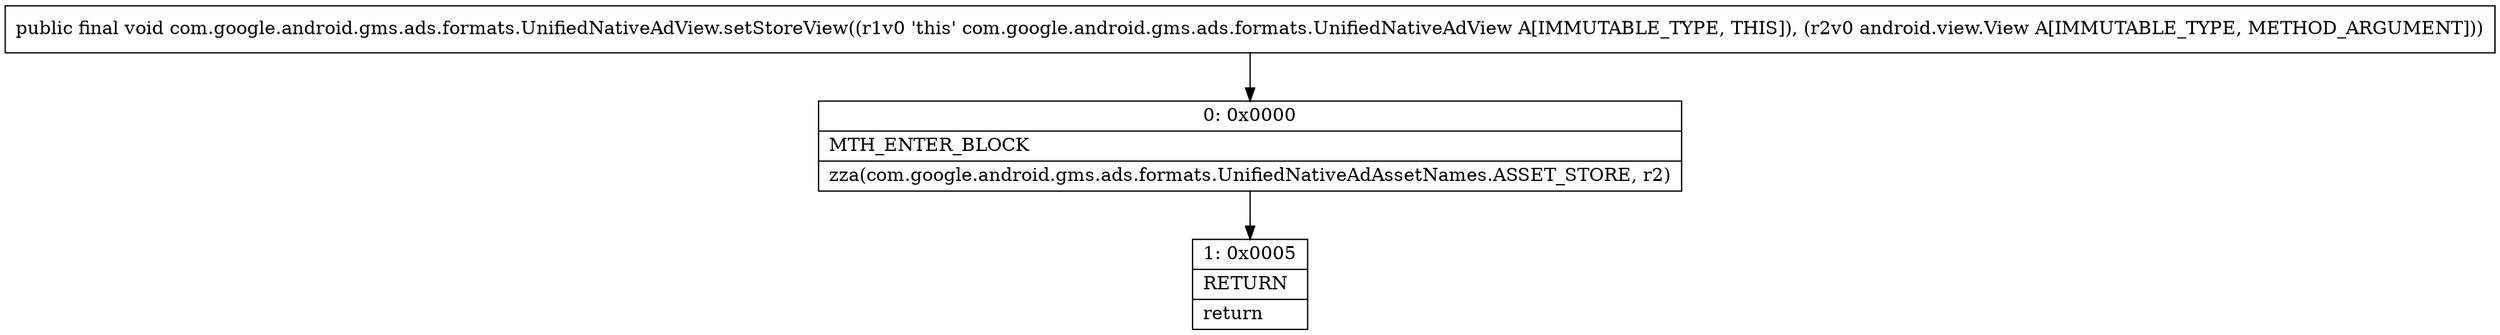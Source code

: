 digraph "CFG forcom.google.android.gms.ads.formats.UnifiedNativeAdView.setStoreView(Landroid\/view\/View;)V" {
Node_0 [shape=record,label="{0\:\ 0x0000|MTH_ENTER_BLOCK\l|zza(com.google.android.gms.ads.formats.UnifiedNativeAdAssetNames.ASSET_STORE, r2)\l}"];
Node_1 [shape=record,label="{1\:\ 0x0005|RETURN\l|return\l}"];
MethodNode[shape=record,label="{public final void com.google.android.gms.ads.formats.UnifiedNativeAdView.setStoreView((r1v0 'this' com.google.android.gms.ads.formats.UnifiedNativeAdView A[IMMUTABLE_TYPE, THIS]), (r2v0 android.view.View A[IMMUTABLE_TYPE, METHOD_ARGUMENT])) }"];
MethodNode -> Node_0;
Node_0 -> Node_1;
}

